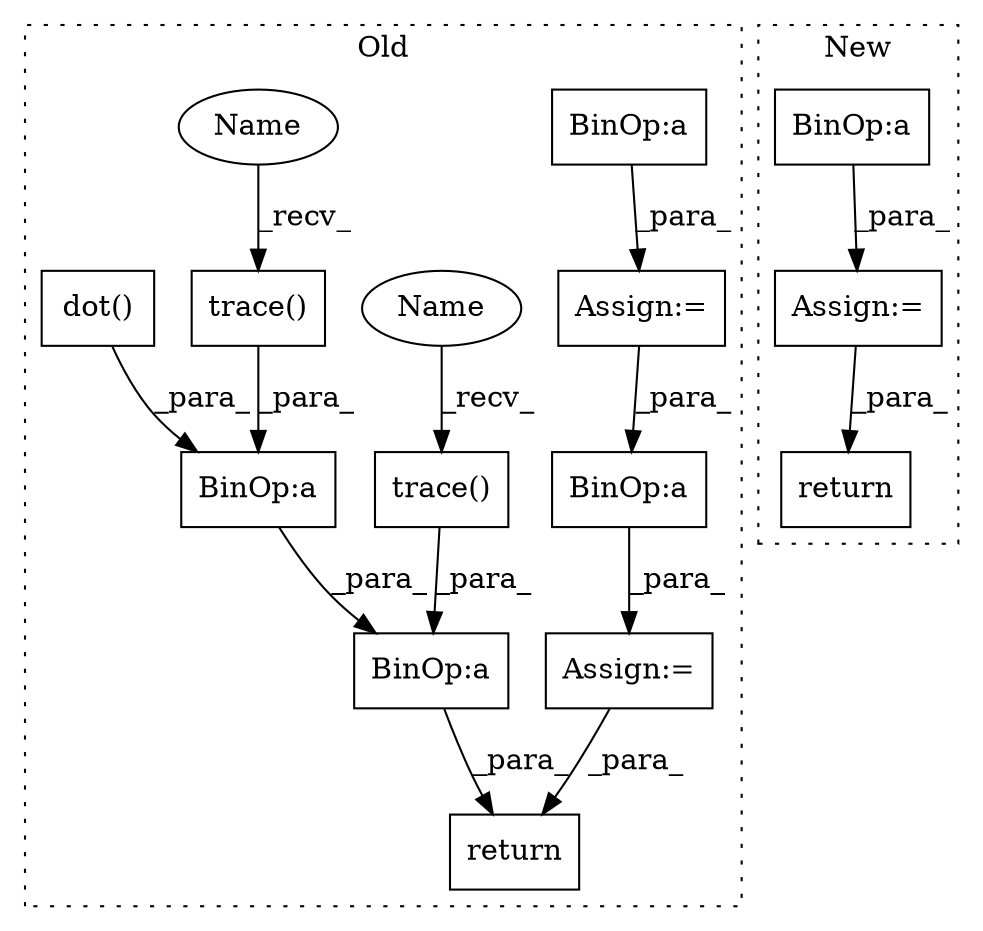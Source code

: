 digraph G {
subgraph cluster0 {
1 [label="trace()" a="75" s="8531,8549" l="12,1" shape="box"];
3 [label="BinOp:a" a="82" s="8496" l="35" shape="box"];
5 [label="return" a="93" s="8485" l="7" shape="box"];
6 [label="Assign:=" a="68" s="8308" l="3" shape="box"];
7 [label="Assign:=" a="68" s="8394" l="3" shape="box"];
8 [label="BinOp:a" a="82" s="8410" l="3" shape="box"];
10 [label="BinOp:a" a="82" s="8372" l="3" shape="box"];
11 [label="BinOp:a" a="82" s="8506" l="3" shape="box"];
12 [label="trace()" a="75" s="8509,8527" l="12,1" shape="box"];
13 [label="dot()" a="75" s="8492,8505" l="9,1" shape="box"];
14 [label="Name" a="87" s="8531" l="5" shape="ellipse"];
15 [label="Name" a="87" s="8509" l="5" shape="ellipse"];
label = "Old";
style="dotted";
}
subgraph cluster1 {
2 [label="return" a="93" s="6843" l="7" shape="box"];
4 [label="Assign:=" a="68" s="6773" l="3" shape="box"];
9 [label="BinOp:a" a="82" s="6803" l="3" shape="box"];
label = "New";
style="dotted";
}
1 -> 3 [label="_para_"];
3 -> 5 [label="_para_"];
4 -> 2 [label="_para_"];
6 -> 8 [label="_para_"];
7 -> 5 [label="_para_"];
8 -> 7 [label="_para_"];
9 -> 4 [label="_para_"];
10 -> 6 [label="_para_"];
11 -> 3 [label="_para_"];
12 -> 11 [label="_para_"];
13 -> 11 [label="_para_"];
14 -> 1 [label="_recv_"];
15 -> 12 [label="_recv_"];
}